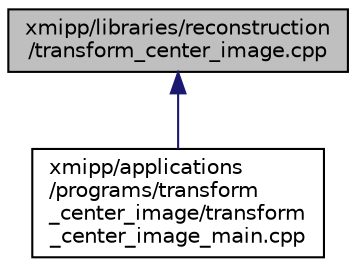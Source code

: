 digraph "xmipp/libraries/reconstruction/transform_center_image.cpp"
{
  edge [fontname="Helvetica",fontsize="10",labelfontname="Helvetica",labelfontsize="10"];
  node [fontname="Helvetica",fontsize="10",shape=record];
  Node66 [label="xmipp/libraries/reconstruction\l/transform_center_image.cpp",height=0.2,width=0.4,color="black", fillcolor="grey75", style="filled", fontcolor="black"];
  Node66 -> Node67 [dir="back",color="midnightblue",fontsize="10",style="solid",fontname="Helvetica"];
  Node67 [label="xmipp/applications\l/programs/transform\l_center_image/transform\l_center_image_main.cpp",height=0.2,width=0.4,color="black", fillcolor="white", style="filled",URL="$transform__center__image__main_8cpp.html"];
}
